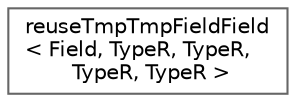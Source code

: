 digraph "Graphical Class Hierarchy"
{
 // LATEX_PDF_SIZE
  bgcolor="transparent";
  edge [fontname=Helvetica,fontsize=10,labelfontname=Helvetica,labelfontsize=10];
  node [fontname=Helvetica,fontsize=10,shape=box,height=0.2,width=0.4];
  rankdir="LR";
  Node0 [id="Node000000",label="reuseTmpTmpFieldField\l\< Field, TypeR, TypeR,\l TypeR, TypeR \>",height=0.2,width=0.4,color="grey40", fillcolor="white", style="filled",URL="$structFoam_1_1reuseTmpTmpFieldField_3_01Field_00_01TypeR_00_01TypeR_00_01TypeR_00_01TypeR_01_4.html",tooltip=" "];
}

